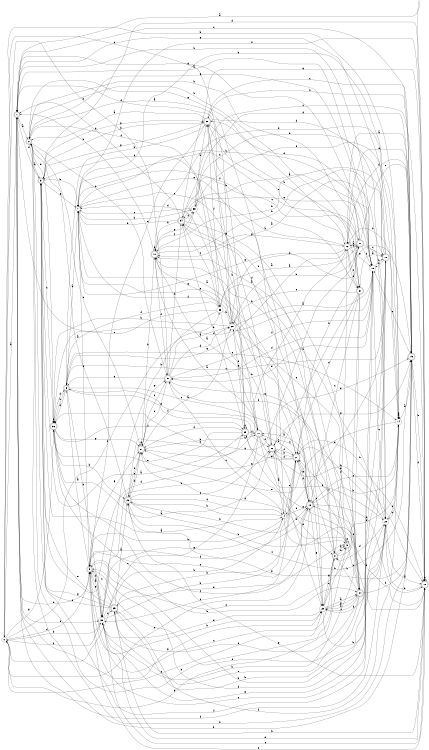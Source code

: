 digraph n31_7 {
__start0 [label="" shape="none"];

rankdir=LR;
size="8,5";

s0 [style="filled", color="black", fillcolor="white" shape="circle", label="0"];
s1 [style="rounded,filled", color="black", fillcolor="white" shape="doublecircle", label="1"];
s2 [style="rounded,filled", color="black", fillcolor="white" shape="doublecircle", label="2"];
s3 [style="rounded,filled", color="black", fillcolor="white" shape="doublecircle", label="3"];
s4 [style="filled", color="black", fillcolor="white" shape="circle", label="4"];
s5 [style="rounded,filled", color="black", fillcolor="white" shape="doublecircle", label="5"];
s6 [style="rounded,filled", color="black", fillcolor="white" shape="doublecircle", label="6"];
s7 [style="filled", color="black", fillcolor="white" shape="circle", label="7"];
s8 [style="rounded,filled", color="black", fillcolor="white" shape="doublecircle", label="8"];
s9 [style="rounded,filled", color="black", fillcolor="white" shape="doublecircle", label="9"];
s10 [style="rounded,filled", color="black", fillcolor="white" shape="doublecircle", label="10"];
s11 [style="rounded,filled", color="black", fillcolor="white" shape="doublecircle", label="11"];
s12 [style="rounded,filled", color="black", fillcolor="white" shape="doublecircle", label="12"];
s13 [style="rounded,filled", color="black", fillcolor="white" shape="doublecircle", label="13"];
s14 [style="filled", color="black", fillcolor="white" shape="circle", label="14"];
s15 [style="rounded,filled", color="black", fillcolor="white" shape="doublecircle", label="15"];
s16 [style="filled", color="black", fillcolor="white" shape="circle", label="16"];
s17 [style="rounded,filled", color="black", fillcolor="white" shape="doublecircle", label="17"];
s18 [style="rounded,filled", color="black", fillcolor="white" shape="doublecircle", label="18"];
s19 [style="filled", color="black", fillcolor="white" shape="circle", label="19"];
s20 [style="filled", color="black", fillcolor="white" shape="circle", label="20"];
s21 [style="rounded,filled", color="black", fillcolor="white" shape="doublecircle", label="21"];
s22 [style="rounded,filled", color="black", fillcolor="white" shape="doublecircle", label="22"];
s23 [style="filled", color="black", fillcolor="white" shape="circle", label="23"];
s24 [style="rounded,filled", color="black", fillcolor="white" shape="doublecircle", label="24"];
s25 [style="rounded,filled", color="black", fillcolor="white" shape="doublecircle", label="25"];
s26 [style="rounded,filled", color="black", fillcolor="white" shape="doublecircle", label="26"];
s27 [style="rounded,filled", color="black", fillcolor="white" shape="doublecircle", label="27"];
s28 [style="filled", color="black", fillcolor="white" shape="circle", label="28"];
s29 [style="rounded,filled", color="black", fillcolor="white" shape="doublecircle", label="29"];
s30 [style="rounded,filled", color="black", fillcolor="white" shape="doublecircle", label="30"];
s31 [style="rounded,filled", color="black", fillcolor="white" shape="doublecircle", label="31"];
s32 [style="filled", color="black", fillcolor="white" shape="circle", label="32"];
s33 [style="filled", color="black", fillcolor="white" shape="circle", label="33"];
s34 [style="rounded,filled", color="black", fillcolor="white" shape="doublecircle", label="34"];
s35 [style="filled", color="black", fillcolor="white" shape="circle", label="35"];
s36 [style="rounded,filled", color="black", fillcolor="white" shape="doublecircle", label="36"];
s37 [style="rounded,filled", color="black", fillcolor="white" shape="doublecircle", label="37"];
s0 -> s1 [label="a"];
s0 -> s32 [label="b"];
s0 -> s23 [label="c"];
s0 -> s5 [label="d"];
s0 -> s13 [label="e"];
s0 -> s33 [label="f"];
s0 -> s36 [label="g"];
s0 -> s14 [label="h"];
s1 -> s2 [label="a"];
s1 -> s15 [label="b"];
s1 -> s15 [label="c"];
s1 -> s5 [label="d"];
s1 -> s32 [label="e"];
s1 -> s20 [label="f"];
s1 -> s23 [label="g"];
s1 -> s19 [label="h"];
s2 -> s3 [label="a"];
s2 -> s15 [label="b"];
s2 -> s27 [label="c"];
s2 -> s37 [label="d"];
s2 -> s36 [label="e"];
s2 -> s33 [label="f"];
s2 -> s16 [label="g"];
s2 -> s31 [label="h"];
s3 -> s4 [label="a"];
s3 -> s7 [label="b"];
s3 -> s36 [label="c"];
s3 -> s29 [label="d"];
s3 -> s7 [label="e"];
s3 -> s1 [label="f"];
s3 -> s30 [label="g"];
s3 -> s30 [label="h"];
s4 -> s2 [label="a"];
s4 -> s5 [label="b"];
s4 -> s37 [label="c"];
s4 -> s13 [label="d"];
s4 -> s21 [label="e"];
s4 -> s12 [label="f"];
s4 -> s32 [label="g"];
s4 -> s26 [label="h"];
s5 -> s6 [label="a"];
s5 -> s23 [label="b"];
s5 -> s13 [label="c"];
s5 -> s32 [label="d"];
s5 -> s19 [label="e"];
s5 -> s12 [label="f"];
s5 -> s27 [label="g"];
s5 -> s18 [label="h"];
s6 -> s7 [label="a"];
s6 -> s36 [label="b"];
s6 -> s21 [label="c"];
s6 -> s36 [label="d"];
s6 -> s14 [label="e"];
s6 -> s22 [label="f"];
s6 -> s16 [label="g"];
s6 -> s32 [label="h"];
s7 -> s8 [label="a"];
s7 -> s35 [label="b"];
s7 -> s23 [label="c"];
s7 -> s5 [label="d"];
s7 -> s13 [label="e"];
s7 -> s31 [label="f"];
s7 -> s15 [label="g"];
s7 -> s19 [label="h"];
s8 -> s9 [label="a"];
s8 -> s9 [label="b"];
s8 -> s5 [label="c"];
s8 -> s16 [label="d"];
s8 -> s21 [label="e"];
s8 -> s14 [label="f"];
s8 -> s23 [label="g"];
s8 -> s2 [label="h"];
s9 -> s10 [label="a"];
s9 -> s10 [label="b"];
s9 -> s24 [label="c"];
s9 -> s27 [label="d"];
s9 -> s9 [label="e"];
s9 -> s37 [label="f"];
s9 -> s0 [label="g"];
s9 -> s36 [label="h"];
s10 -> s11 [label="a"];
s10 -> s18 [label="b"];
s10 -> s35 [label="c"];
s10 -> s14 [label="d"];
s10 -> s10 [label="e"];
s10 -> s37 [label="f"];
s10 -> s16 [label="g"];
s10 -> s1 [label="h"];
s11 -> s10 [label="a"];
s11 -> s12 [label="b"];
s11 -> s0 [label="c"];
s11 -> s7 [label="d"];
s11 -> s20 [label="e"];
s11 -> s22 [label="f"];
s11 -> s6 [label="g"];
s11 -> s32 [label="h"];
s12 -> s1 [label="a"];
s12 -> s13 [label="b"];
s12 -> s34 [label="c"];
s12 -> s3 [label="d"];
s12 -> s12 [label="e"];
s12 -> s7 [label="f"];
s12 -> s26 [label="g"];
s12 -> s20 [label="h"];
s13 -> s11 [label="a"];
s13 -> s14 [label="b"];
s13 -> s22 [label="c"];
s13 -> s21 [label="d"];
s13 -> s25 [label="e"];
s13 -> s5 [label="f"];
s13 -> s23 [label="g"];
s13 -> s12 [label="h"];
s14 -> s15 [label="a"];
s14 -> s16 [label="b"];
s14 -> s13 [label="c"];
s14 -> s20 [label="d"];
s14 -> s27 [label="e"];
s14 -> s14 [label="f"];
s14 -> s14 [label="g"];
s14 -> s7 [label="h"];
s15 -> s16 [label="a"];
s15 -> s12 [label="b"];
s15 -> s19 [label="c"];
s15 -> s12 [label="d"];
s15 -> s16 [label="e"];
s15 -> s16 [label="f"];
s15 -> s26 [label="g"];
s15 -> s30 [label="h"];
s16 -> s17 [label="a"];
s16 -> s34 [label="b"];
s16 -> s31 [label="c"];
s16 -> s28 [label="d"];
s16 -> s30 [label="e"];
s16 -> s31 [label="f"];
s16 -> s19 [label="g"];
s16 -> s27 [label="h"];
s17 -> s16 [label="a"];
s17 -> s7 [label="b"];
s17 -> s18 [label="c"];
s17 -> s30 [label="d"];
s17 -> s15 [label="e"];
s17 -> s19 [label="f"];
s17 -> s1 [label="g"];
s17 -> s21 [label="h"];
s18 -> s10 [label="a"];
s18 -> s10 [label="b"];
s18 -> s6 [label="c"];
s18 -> s5 [label="d"];
s18 -> s4 [label="e"];
s18 -> s19 [label="f"];
s18 -> s1 [label="g"];
s18 -> s35 [label="h"];
s19 -> s1 [label="a"];
s19 -> s18 [label="b"];
s19 -> s20 [label="c"];
s19 -> s37 [label="d"];
s19 -> s37 [label="e"];
s19 -> s36 [label="f"];
s19 -> s2 [label="g"];
s19 -> s25 [label="h"];
s20 -> s12 [label="a"];
s20 -> s14 [label="b"];
s20 -> s5 [label="c"];
s20 -> s8 [label="d"];
s20 -> s21 [label="e"];
s20 -> s3 [label="f"];
s20 -> s32 [label="g"];
s20 -> s33 [label="h"];
s21 -> s11 [label="a"];
s21 -> s22 [label="b"];
s21 -> s32 [label="c"];
s21 -> s22 [label="d"];
s21 -> s29 [label="e"];
s21 -> s7 [label="f"];
s21 -> s13 [label="g"];
s21 -> s12 [label="h"];
s22 -> s4 [label="a"];
s22 -> s23 [label="b"];
s22 -> s7 [label="c"];
s22 -> s8 [label="d"];
s22 -> s15 [label="e"];
s22 -> s21 [label="f"];
s22 -> s15 [label="g"];
s22 -> s28 [label="h"];
s23 -> s24 [label="a"];
s23 -> s20 [label="b"];
s23 -> s8 [label="c"];
s23 -> s34 [label="d"];
s23 -> s32 [label="e"];
s23 -> s18 [label="f"];
s23 -> s24 [label="g"];
s23 -> s9 [label="h"];
s24 -> s23 [label="a"];
s24 -> s15 [label="b"];
s24 -> s23 [label="c"];
s24 -> s25 [label="d"];
s24 -> s25 [label="e"];
s24 -> s21 [label="f"];
s24 -> s29 [label="g"];
s24 -> s8 [label="h"];
s25 -> s26 [label="a"];
s25 -> s21 [label="b"];
s25 -> s5 [label="c"];
s25 -> s2 [label="d"];
s25 -> s3 [label="e"];
s25 -> s14 [label="f"];
s25 -> s3 [label="g"];
s25 -> s12 [label="h"];
s26 -> s2 [label="a"];
s26 -> s9 [label="b"];
s26 -> s15 [label="c"];
s26 -> s4 [label="d"];
s26 -> s27 [label="e"];
s26 -> s22 [label="f"];
s26 -> s17 [label="g"];
s26 -> s13 [label="h"];
s27 -> s28 [label="a"];
s27 -> s10 [label="b"];
s27 -> s37 [label="c"];
s27 -> s26 [label="d"];
s27 -> s27 [label="e"];
s27 -> s26 [label="f"];
s27 -> s37 [label="g"];
s27 -> s11 [label="h"];
s28 -> s19 [label="a"];
s28 -> s17 [label="b"];
s28 -> s0 [label="c"];
s28 -> s3 [label="d"];
s28 -> s24 [label="e"];
s28 -> s1 [label="f"];
s28 -> s29 [label="g"];
s28 -> s36 [label="h"];
s29 -> s3 [label="a"];
s29 -> s30 [label="b"];
s29 -> s29 [label="c"];
s29 -> s27 [label="d"];
s29 -> s36 [label="e"];
s29 -> s11 [label="f"];
s29 -> s30 [label="g"];
s29 -> s34 [label="h"];
s30 -> s2 [label="a"];
s30 -> s31 [label="b"];
s30 -> s15 [label="c"];
s30 -> s20 [label="d"];
s30 -> s5 [label="e"];
s30 -> s33 [label="f"];
s30 -> s3 [label="g"];
s30 -> s6 [label="h"];
s31 -> s18 [label="a"];
s31 -> s2 [label="b"];
s31 -> s13 [label="c"];
s31 -> s21 [label="d"];
s31 -> s28 [label="e"];
s31 -> s5 [label="f"];
s31 -> s27 [label="g"];
s31 -> s32 [label="h"];
s32 -> s5 [label="a"];
s32 -> s4 [label="b"];
s32 -> s25 [label="c"];
s32 -> s12 [label="d"];
s32 -> s12 [label="e"];
s32 -> s0 [label="f"];
s32 -> s5 [label="g"];
s32 -> s21 [label="h"];
s33 -> s17 [label="a"];
s33 -> s32 [label="b"];
s33 -> s34 [label="c"];
s33 -> s6 [label="d"];
s33 -> s1 [label="e"];
s33 -> s11 [label="f"];
s33 -> s10 [label="g"];
s33 -> s28 [label="h"];
s34 -> s24 [label="a"];
s34 -> s10 [label="b"];
s34 -> s17 [label="c"];
s34 -> s1 [label="d"];
s34 -> s8 [label="e"];
s34 -> s35 [label="f"];
s34 -> s12 [label="g"];
s34 -> s7 [label="h"];
s35 -> s20 [label="a"];
s35 -> s30 [label="b"];
s35 -> s7 [label="c"];
s35 -> s15 [label="d"];
s35 -> s19 [label="e"];
s35 -> s14 [label="f"];
s35 -> s10 [label="g"];
s35 -> s22 [label="h"];
s36 -> s22 [label="a"];
s36 -> s24 [label="b"];
s36 -> s9 [label="c"];
s36 -> s6 [label="d"];
s36 -> s36 [label="e"];
s36 -> s29 [label="f"];
s36 -> s27 [label="g"];
s36 -> s26 [label="h"];
s37 -> s28 [label="a"];
s37 -> s0 [label="b"];
s37 -> s27 [label="c"];
s37 -> s28 [label="d"];
s37 -> s6 [label="e"];
s37 -> s19 [label="f"];
s37 -> s24 [label="g"];
s37 -> s34 [label="h"];

}